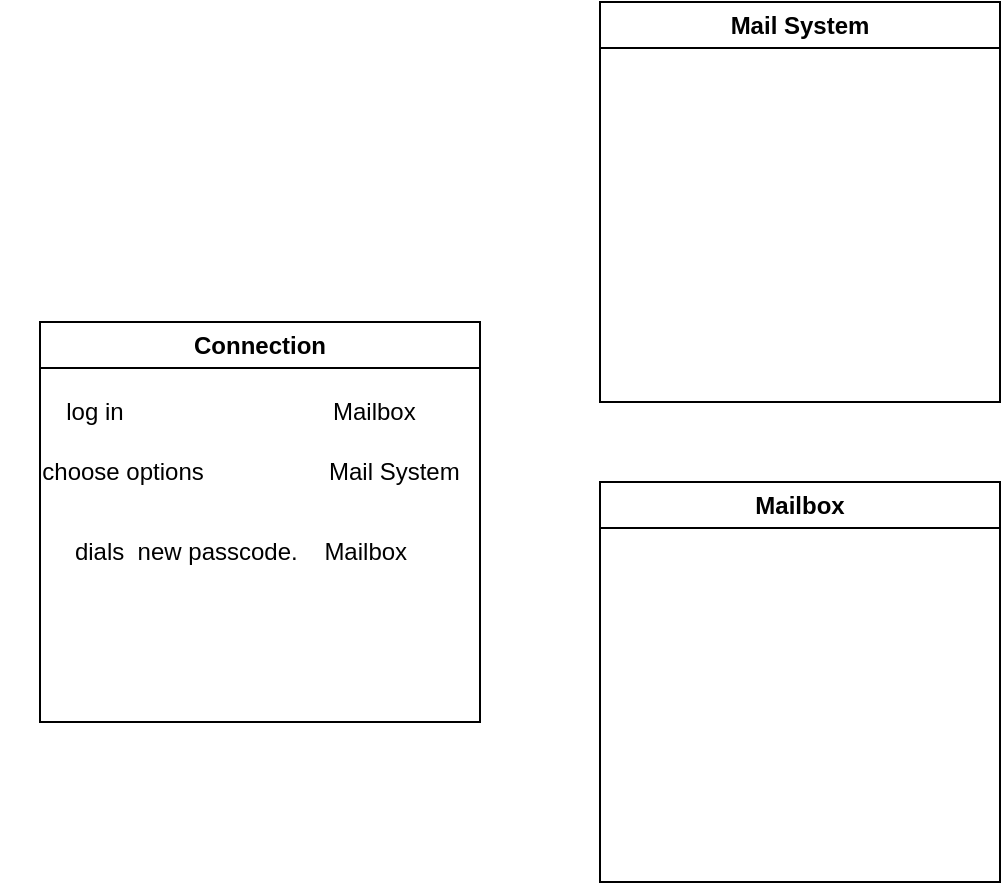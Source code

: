 <mxfile version="24.2.2" type="github">
  <diagram name="Trang-1" id="pLc-ZZCFFs3hkZTAYp1V">
    <mxGraphModel dx="1114" dy="616" grid="1" gridSize="10" guides="1" tooltips="1" connect="1" arrows="1" fold="1" page="1" pageScale="1" pageWidth="827" pageHeight="1169" math="0" shadow="0">
      <root>
        <mxCell id="0" />
        <mxCell id="1" parent="0" />
        <mxCell id="lu66J-9MDM7xwWb2PCAA-1" value="Connection" style="swimlane;whiteSpace=wrap;html=1;" vertex="1" parent="1">
          <mxGeometry x="130" y="180" width="220" height="200" as="geometry" />
        </mxCell>
        <mxCell id="lu66J-9MDM7xwWb2PCAA-4" value="log in&amp;nbsp;&lt;span style=&quot;white-space: pre;&quot;&gt;&#x9;&lt;/span&gt;&lt;span style=&quot;white-space: pre;&quot;&gt;&#x9;&lt;/span&gt;&lt;span style=&quot;white-space: pre;&quot;&gt;&#x9;&lt;/span&gt;&lt;span style=&quot;white-space: pre;&quot;&gt;&#x9;&lt;/span&gt;Mailbox" style="text;html=1;align=center;verticalAlign=middle;resizable=0;points=[];autosize=1;strokeColor=none;fillColor=none;" vertex="1" parent="lu66J-9MDM7xwWb2PCAA-1">
          <mxGeometry y="30" width="200" height="30" as="geometry" />
        </mxCell>
        <mxCell id="lu66J-9MDM7xwWb2PCAA-6" value="&amp;nbsp; &amp;nbsp;choose options&lt;span style=&quot;white-space: pre;&quot;&gt;&#x9;&lt;/span&gt;&lt;span style=&quot;white-space: pre;&quot;&gt;&#x9;&lt;/span&gt;&amp;nbsp; &amp;nbsp; &amp;nbsp; Mail System" style="text;html=1;align=center;verticalAlign=middle;resizable=0;points=[];autosize=1;strokeColor=none;fillColor=none;" vertex="1" parent="lu66J-9MDM7xwWb2PCAA-1">
          <mxGeometry x="-20" y="60" width="240" height="30" as="geometry" />
        </mxCell>
        <mxCell id="lu66J-9MDM7xwWb2PCAA-7" value="dials&amp;nbsp; new passcode.&amp;nbsp; &amp;nbsp; Mailbox" style="text;html=1;align=center;verticalAlign=middle;resizable=0;points=[];autosize=1;strokeColor=none;fillColor=none;" vertex="1" parent="lu66J-9MDM7xwWb2PCAA-1">
          <mxGeometry x="5" y="100" width="190" height="30" as="geometry" />
        </mxCell>
        <mxCell id="lu66J-9MDM7xwWb2PCAA-3" value="Mailbox" style="swimlane;whiteSpace=wrap;html=1;" vertex="1" parent="1">
          <mxGeometry x="410" y="260" width="200" height="200" as="geometry" />
        </mxCell>
        <mxCell id="lu66J-9MDM7xwWb2PCAA-5" value="Mail System" style="swimlane;whiteSpace=wrap;html=1;" vertex="1" parent="1">
          <mxGeometry x="410" y="20" width="200" height="200" as="geometry" />
        </mxCell>
      </root>
    </mxGraphModel>
  </diagram>
</mxfile>
